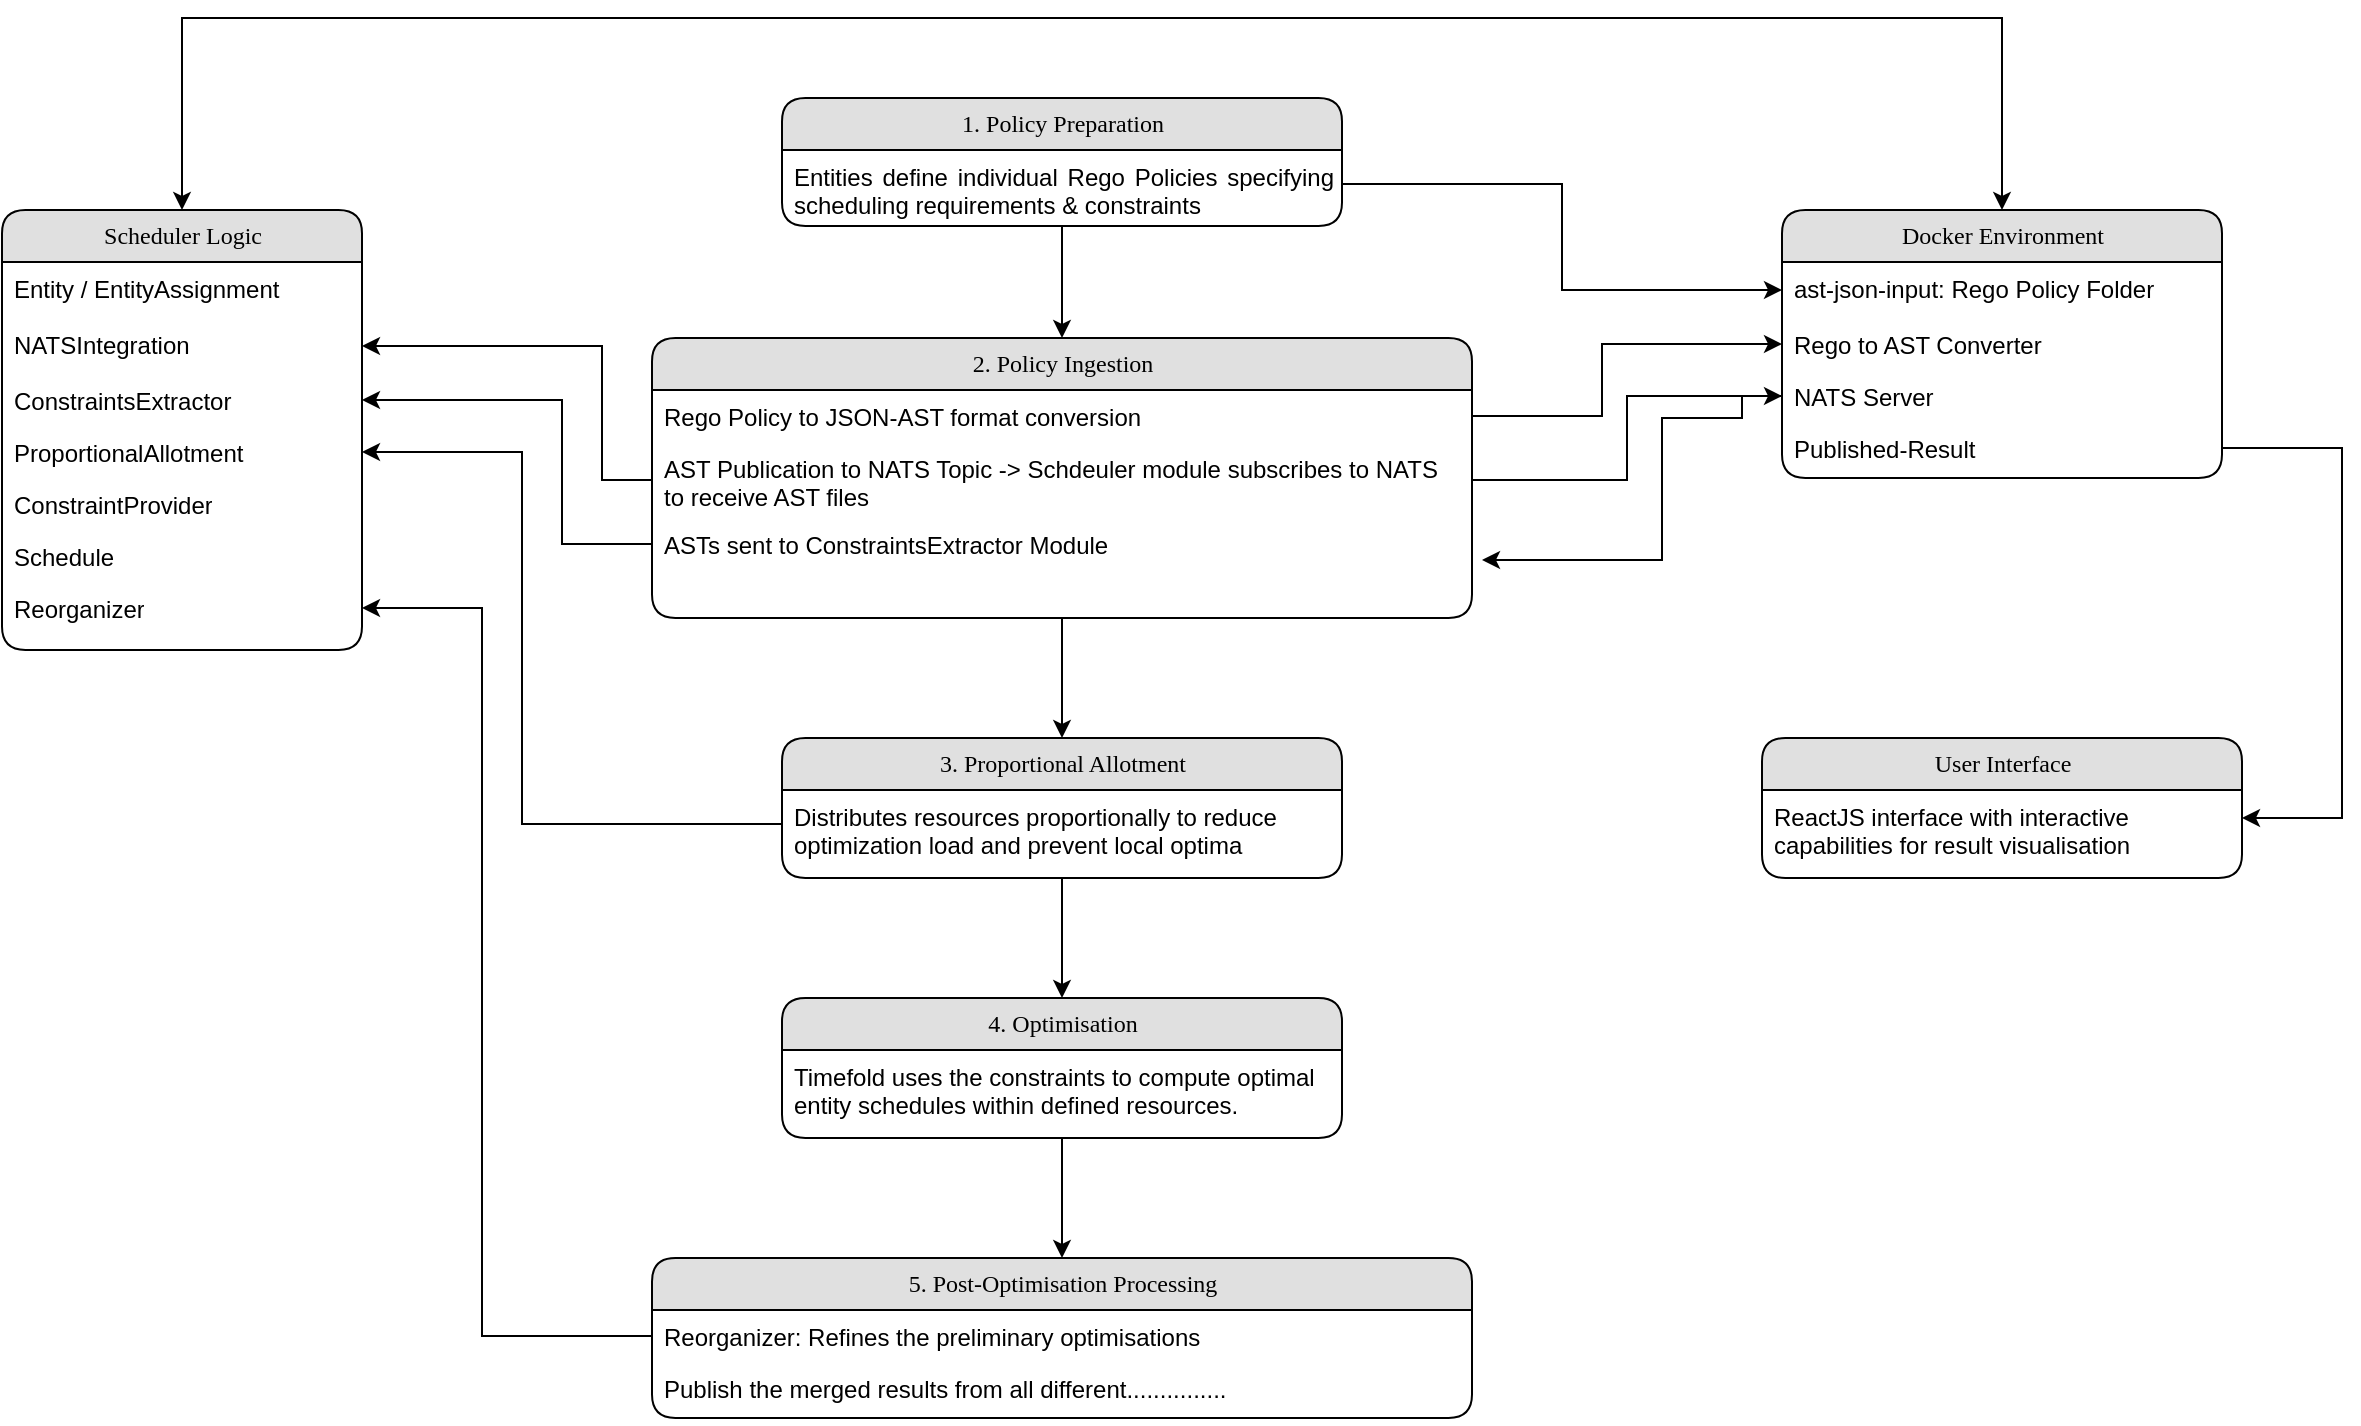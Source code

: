 <mxfile version="28.2.8">
  <diagram name="Page-1" id="b520641d-4fe3-3701-9064-5fc419738815">
    <mxGraphModel dx="2437" dy="560" grid="1" gridSize="10" guides="1" tooltips="1" connect="1" arrows="1" fold="1" page="1" pageScale="1" pageWidth="1100" pageHeight="850" background="none" math="0" shadow="0">
      <root>
        <mxCell id="0" />
        <mxCell id="1" parent="0" />
        <mxCell id="-KbWBbQdz_c7JnVmxP02-10" style="edgeStyle=orthogonalEdgeStyle;rounded=0;orthogonalLoop=1;jettySize=auto;html=1;entryX=0.5;entryY=0;entryDx=0;entryDy=0;" edge="1" parent="1" source="21ea969265ad0168-6" target="21ea969265ad0168-10">
          <mxGeometry relative="1" as="geometry" />
        </mxCell>
        <mxCell id="21ea969265ad0168-6" value="1. Policy Preparation" style="swimlane;html=1;fontStyle=0;childLayout=stackLayout;horizontal=1;startSize=26;fillColor=#e0e0e0;horizontalStack=0;resizeParent=1;resizeLast=0;collapsible=1;marginBottom=0;swimlaneFillColor=#ffffff;align=center;rounded=1;shadow=0;comic=0;labelBackgroundColor=none;strokeWidth=1;fontFamily=Verdana;fontSize=12" parent="1" vertex="1">
          <mxGeometry x="280" y="60" width="280" height="64" as="geometry" />
        </mxCell>
        <mxCell id="21ea969265ad0168-7" value="&lt;div style=&quot;text-align: justify;&quot;&gt;&lt;span style=&quot;background-color: transparent; color: light-dark(rgb(0, 0, 0), rgb(255, 255, 255));&quot;&gt;Entities define individual Rego Policies specifying scheduling requirements &amp;amp; constraints&lt;/span&gt;&lt;/div&gt;" style="text;html=1;strokeColor=none;fillColor=none;spacingLeft=4;spacingRight=4;whiteSpace=wrap;overflow=hidden;rotatable=0;points=[[0,0.5],[1,0.5]];portConstraint=eastwest;" parent="21ea969265ad0168-6" vertex="1">
          <mxGeometry y="26" width="280" height="34" as="geometry" />
        </mxCell>
        <mxCell id="-KbWBbQdz_c7JnVmxP02-32" style="edgeStyle=orthogonalEdgeStyle;rounded=0;orthogonalLoop=1;jettySize=auto;html=1;entryX=0.5;entryY=0;entryDx=0;entryDy=0;" edge="1" parent="1" source="21ea969265ad0168-10" target="-KbWBbQdz_c7JnVmxP02-28">
          <mxGeometry relative="1" as="geometry" />
        </mxCell>
        <mxCell id="21ea969265ad0168-10" value="2. Policy Ingestion" style="swimlane;html=1;fontStyle=0;childLayout=stackLayout;horizontal=1;startSize=26;fillColor=#e0e0e0;horizontalStack=0;resizeParent=1;resizeLast=0;collapsible=1;marginBottom=0;swimlaneFillColor=#ffffff;align=center;rounded=1;shadow=0;comic=0;labelBackgroundColor=none;strokeWidth=1;fontFamily=Verdana;fontSize=12" parent="1" vertex="1">
          <mxGeometry x="215" y="180" width="410" height="140" as="geometry" />
        </mxCell>
        <mxCell id="21ea969265ad0168-11" value="Rego Policy to JSON-AST format conversion&amp;nbsp;" style="text;html=1;strokeColor=none;fillColor=none;spacingLeft=4;spacingRight=4;whiteSpace=wrap;overflow=hidden;rotatable=0;points=[[0,0.5],[1,0.5]];portConstraint=eastwest;" parent="21ea969265ad0168-10" vertex="1">
          <mxGeometry y="26" width="410" height="26" as="geometry" />
        </mxCell>
        <mxCell id="21ea969265ad0168-12" value="AST Publication to NATS Topic -&amp;gt; Schdeuler module subscribes to NATS to receive AST files" style="text;html=1;strokeColor=none;fillColor=none;spacingLeft=4;spacingRight=4;whiteSpace=wrap;overflow=hidden;rotatable=0;points=[[0,0.5],[1,0.5]];portConstraint=eastwest;" parent="21ea969265ad0168-10" vertex="1">
          <mxGeometry y="52" width="410" height="38" as="geometry" />
        </mxCell>
        <mxCell id="21ea969265ad0168-13" value="ASTs sent to ConstraintsExtractor Module" style="text;html=1;strokeColor=none;fillColor=none;spacingLeft=4;spacingRight=4;whiteSpace=wrap;overflow=hidden;rotatable=0;points=[[0,0.5],[1,0.5]];portConstraint=eastwest;" parent="21ea969265ad0168-10" vertex="1">
          <mxGeometry y="90" width="410" height="26" as="geometry" />
        </mxCell>
        <mxCell id="-KbWBbQdz_c7JnVmxP02-23" style="edgeStyle=orthogonalEdgeStyle;rounded=0;orthogonalLoop=1;jettySize=auto;html=1;exitX=0.5;exitY=0;exitDx=0;exitDy=0;startArrow=classic;startFill=1;" edge="1" parent="1" source="-KbWBbQdz_c7JnVmxP02-15" target="21ea969265ad0168-22">
          <mxGeometry relative="1" as="geometry">
            <Array as="points">
              <mxPoint x="-20" y="20" />
              <mxPoint x="890" y="20" />
            </Array>
          </mxGeometry>
        </mxCell>
        <mxCell id="21ea969265ad0168-22" value="Docker Environment" style="swimlane;html=1;fontStyle=0;childLayout=stackLayout;horizontal=1;startSize=26;fillColor=#e0e0e0;horizontalStack=0;resizeParent=1;resizeLast=0;collapsible=1;marginBottom=0;swimlaneFillColor=#ffffff;align=center;rounded=1;shadow=0;comic=0;labelBackgroundColor=none;strokeWidth=1;fontFamily=Verdana;fontSize=12" parent="1" vertex="1">
          <mxGeometry x="780" y="116" width="220" height="134" as="geometry" />
        </mxCell>
        <mxCell id="21ea969265ad0168-24" value="ast-json-input: Rego Policy Folder" style="text;html=1;strokeColor=none;fillColor=none;spacingLeft=4;spacingRight=4;whiteSpace=wrap;overflow=hidden;rotatable=0;points=[[0,0.5],[1,0.5]];portConstraint=eastwest;" parent="21ea969265ad0168-22" vertex="1">
          <mxGeometry y="26" width="220" height="28" as="geometry" />
        </mxCell>
        <mxCell id="21ea969265ad0168-23" value="Rego to AST Converter" style="text;html=1;strokeColor=none;fillColor=none;spacingLeft=4;spacingRight=4;whiteSpace=wrap;overflow=hidden;rotatable=0;points=[[0,0.5],[1,0.5]];portConstraint=eastwest;" parent="21ea969265ad0168-22" vertex="1">
          <mxGeometry y="54" width="220" height="26" as="geometry" />
        </mxCell>
        <mxCell id="-KbWBbQdz_c7JnVmxP02-12" value="NATS Server" style="text;html=1;strokeColor=none;fillColor=none;spacingLeft=4;spacingRight=4;whiteSpace=wrap;overflow=hidden;rotatable=0;points=[[0,0.5],[1,0.5]];portConstraint=eastwest;" vertex="1" parent="21ea969265ad0168-22">
          <mxGeometry y="80" width="220" height="26" as="geometry" />
        </mxCell>
        <mxCell id="-KbWBbQdz_c7JnVmxP02-58" value="Published-Result" style="text;html=1;strokeColor=none;fillColor=none;spacingLeft=4;spacingRight=4;whiteSpace=wrap;overflow=hidden;rotatable=0;points=[[0,0.5],[1,0.5]];portConstraint=eastwest;" vertex="1" parent="21ea969265ad0168-22">
          <mxGeometry y="106" width="220" height="26" as="geometry" />
        </mxCell>
        <mxCell id="-KbWBbQdz_c7JnVmxP02-11" style="edgeStyle=orthogonalEdgeStyle;rounded=0;orthogonalLoop=1;jettySize=auto;html=1;entryX=0;entryY=0.5;entryDx=0;entryDy=0;" edge="1" parent="1" source="21ea969265ad0168-7" target="21ea969265ad0168-24">
          <mxGeometry relative="1" as="geometry" />
        </mxCell>
        <mxCell id="-KbWBbQdz_c7JnVmxP02-13" style="edgeStyle=orthogonalEdgeStyle;rounded=0;orthogonalLoop=1;jettySize=auto;html=1;entryX=0;entryY=0.5;entryDx=0;entryDy=0;" edge="1" parent="1" source="21ea969265ad0168-12" target="-KbWBbQdz_c7JnVmxP02-12">
          <mxGeometry relative="1" as="geometry" />
        </mxCell>
        <mxCell id="-KbWBbQdz_c7JnVmxP02-14" style="edgeStyle=orthogonalEdgeStyle;rounded=0;orthogonalLoop=1;jettySize=auto;html=1;entryX=1;entryY=0.5;entryDx=0;entryDy=0;exitX=0;exitY=0.5;exitDx=0;exitDy=0;" edge="1" parent="1" source="-KbWBbQdz_c7JnVmxP02-12">
          <mxGeometry relative="1" as="geometry">
            <mxPoint x="800" y="290" as="sourcePoint" />
            <mxPoint x="630.0" y="291" as="targetPoint" />
            <Array as="points">
              <mxPoint x="760" y="209" />
              <mxPoint x="760" y="220" />
              <mxPoint x="720" y="220" />
              <mxPoint x="720" y="291" />
            </Array>
          </mxGeometry>
        </mxCell>
        <mxCell id="-KbWBbQdz_c7JnVmxP02-15" value="Scheduler Logic" style="swimlane;html=1;fontStyle=0;childLayout=stackLayout;horizontal=1;startSize=26;fillColor=#e0e0e0;horizontalStack=0;resizeParent=1;resizeLast=0;collapsible=1;marginBottom=0;swimlaneFillColor=#ffffff;align=center;rounded=1;shadow=0;comic=0;labelBackgroundColor=none;strokeWidth=1;fontFamily=Verdana;fontSize=12" vertex="1" parent="1">
          <mxGeometry x="-110" y="116" width="180" height="220" as="geometry" />
        </mxCell>
        <mxCell id="-KbWBbQdz_c7JnVmxP02-22" value="Entity / EntityAssignment" style="text;html=1;strokeColor=none;fillColor=none;spacingLeft=4;spacingRight=4;whiteSpace=wrap;overflow=hidden;rotatable=0;points=[[0,0.5],[1,0.5]];portConstraint=eastwest;" vertex="1" parent="-KbWBbQdz_c7JnVmxP02-15">
          <mxGeometry y="26" width="180" height="28" as="geometry" />
        </mxCell>
        <mxCell id="-KbWBbQdz_c7JnVmxP02-16" value="NATSIntegration" style="text;html=1;strokeColor=none;fillColor=none;spacingLeft=4;spacingRight=4;whiteSpace=wrap;overflow=hidden;rotatable=0;points=[[0,0.5],[1,0.5]];portConstraint=eastwest;" vertex="1" parent="-KbWBbQdz_c7JnVmxP02-15">
          <mxGeometry y="54" width="180" height="28" as="geometry" />
        </mxCell>
        <mxCell id="-KbWBbQdz_c7JnVmxP02-19" value="ConstraintsExtractor" style="text;html=1;strokeColor=none;fillColor=none;spacingLeft=4;spacingRight=4;whiteSpace=wrap;overflow=hidden;rotatable=0;points=[[0,0.5],[1,0.5]];portConstraint=eastwest;" vertex="1" parent="-KbWBbQdz_c7JnVmxP02-15">
          <mxGeometry y="82" width="180" height="26" as="geometry" />
        </mxCell>
        <mxCell id="-KbWBbQdz_c7JnVmxP02-17" value="ProportionalAllotment" style="text;html=1;strokeColor=none;fillColor=none;spacingLeft=4;spacingRight=4;whiteSpace=wrap;overflow=hidden;rotatable=0;points=[[0,0.5],[1,0.5]];portConstraint=eastwest;" vertex="1" parent="-KbWBbQdz_c7JnVmxP02-15">
          <mxGeometry y="108" width="180" height="26" as="geometry" />
        </mxCell>
        <mxCell id="-KbWBbQdz_c7JnVmxP02-18" value="ConstraintProvider" style="text;html=1;strokeColor=none;fillColor=none;spacingLeft=4;spacingRight=4;whiteSpace=wrap;overflow=hidden;rotatable=0;points=[[0,0.5],[1,0.5]];portConstraint=eastwest;" vertex="1" parent="-KbWBbQdz_c7JnVmxP02-15">
          <mxGeometry y="134" width="180" height="26" as="geometry" />
        </mxCell>
        <mxCell id="-KbWBbQdz_c7JnVmxP02-20" value="Schedule" style="text;html=1;strokeColor=none;fillColor=none;spacingLeft=4;spacingRight=4;whiteSpace=wrap;overflow=hidden;rotatable=0;points=[[0,0.5],[1,0.5]];portConstraint=eastwest;" vertex="1" parent="-KbWBbQdz_c7JnVmxP02-15">
          <mxGeometry y="160" width="180" height="26" as="geometry" />
        </mxCell>
        <mxCell id="-KbWBbQdz_c7JnVmxP02-21" value="Reorganizer" style="text;html=1;strokeColor=none;fillColor=none;spacingLeft=4;spacingRight=4;whiteSpace=wrap;overflow=hidden;rotatable=0;points=[[0,0.5],[1,0.5]];portConstraint=eastwest;" vertex="1" parent="-KbWBbQdz_c7JnVmxP02-15">
          <mxGeometry y="186" width="180" height="26" as="geometry" />
        </mxCell>
        <mxCell id="-KbWBbQdz_c7JnVmxP02-55" style="edgeStyle=orthogonalEdgeStyle;rounded=0;orthogonalLoop=1;jettySize=auto;html=1;entryX=0.5;entryY=0;entryDx=0;entryDy=0;" edge="1" parent="1" source="-KbWBbQdz_c7JnVmxP02-28" target="-KbWBbQdz_c7JnVmxP02-53">
          <mxGeometry relative="1" as="geometry" />
        </mxCell>
        <mxCell id="-KbWBbQdz_c7JnVmxP02-28" value="3. Proportional Allotment" style="swimlane;html=1;fontStyle=0;childLayout=stackLayout;horizontal=1;startSize=26;fillColor=#e0e0e0;horizontalStack=0;resizeParent=1;resizeLast=0;collapsible=1;marginBottom=0;swimlaneFillColor=#ffffff;align=center;rounded=1;shadow=0;comic=0;labelBackgroundColor=none;strokeWidth=1;fontFamily=Verdana;fontSize=12" vertex="1" parent="1">
          <mxGeometry x="280" y="380" width="280" height="70" as="geometry" />
        </mxCell>
        <mxCell id="-KbWBbQdz_c7JnVmxP02-29" value="Distributes resources proportionally to reduce optimization load and prevent local optima" style="text;html=1;strokeColor=none;fillColor=none;spacingLeft=4;spacingRight=4;whiteSpace=wrap;overflow=hidden;rotatable=0;points=[[0,0.5],[1,0.5]];portConstraint=eastwest;" vertex="1" parent="-KbWBbQdz_c7JnVmxP02-28">
          <mxGeometry y="26" width="280" height="34" as="geometry" />
        </mxCell>
        <mxCell id="-KbWBbQdz_c7JnVmxP02-37" style="edgeStyle=orthogonalEdgeStyle;rounded=0;orthogonalLoop=1;jettySize=auto;html=1;entryX=0;entryY=0.5;entryDx=0;entryDy=0;" edge="1" parent="1" source="21ea969265ad0168-11" target="21ea969265ad0168-23">
          <mxGeometry relative="1" as="geometry">
            <Array as="points">
              <mxPoint x="690" y="219" />
              <mxPoint x="690" y="183" />
            </Array>
          </mxGeometry>
        </mxCell>
        <mxCell id="-KbWBbQdz_c7JnVmxP02-38" style="edgeStyle=orthogonalEdgeStyle;rounded=0;orthogonalLoop=1;jettySize=auto;html=1;entryX=1;entryY=0.5;entryDx=0;entryDy=0;" edge="1" parent="1" source="-KbWBbQdz_c7JnVmxP02-29" target="-KbWBbQdz_c7JnVmxP02-17">
          <mxGeometry relative="1" as="geometry">
            <Array as="points">
              <mxPoint x="150" y="423" />
              <mxPoint x="150" y="237" />
            </Array>
          </mxGeometry>
        </mxCell>
        <mxCell id="-KbWBbQdz_c7JnVmxP02-45" style="edgeStyle=orthogonalEdgeStyle;rounded=0;orthogonalLoop=1;jettySize=auto;html=1;entryX=1;entryY=0.5;entryDx=0;entryDy=0;" edge="1" parent="1" source="21ea969265ad0168-12" target="-KbWBbQdz_c7JnVmxP02-16">
          <mxGeometry relative="1" as="geometry">
            <Array as="points">
              <mxPoint x="190" y="251" />
              <mxPoint x="190" y="184" />
            </Array>
          </mxGeometry>
        </mxCell>
        <mxCell id="-KbWBbQdz_c7JnVmxP02-46" style="edgeStyle=orthogonalEdgeStyle;rounded=0;orthogonalLoop=1;jettySize=auto;html=1;entryX=1;entryY=0.5;entryDx=0;entryDy=0;" edge="1" parent="1" source="21ea969265ad0168-13" target="-KbWBbQdz_c7JnVmxP02-19">
          <mxGeometry relative="1" as="geometry">
            <Array as="points">
              <mxPoint x="170" y="283" />
              <mxPoint x="170" y="211" />
            </Array>
          </mxGeometry>
        </mxCell>
        <mxCell id="-KbWBbQdz_c7JnVmxP02-47" value="5. Post-Optimisation Processing" style="swimlane;html=1;fontStyle=0;childLayout=stackLayout;horizontal=1;startSize=26;fillColor=#e0e0e0;horizontalStack=0;resizeParent=1;resizeLast=0;collapsible=1;marginBottom=0;swimlaneFillColor=#ffffff;align=center;rounded=1;shadow=0;comic=0;labelBackgroundColor=none;strokeWidth=1;fontFamily=Verdana;fontSize=12" vertex="1" parent="1">
          <mxGeometry x="215" y="640" width="410" height="80" as="geometry" />
        </mxCell>
        <mxCell id="-KbWBbQdz_c7JnVmxP02-48" value="Reorganizer: Refines the preliminary optimisations" style="text;html=1;strokeColor=none;fillColor=none;spacingLeft=4;spacingRight=4;whiteSpace=wrap;overflow=hidden;rotatable=0;points=[[0,0.5],[1,0.5]];portConstraint=eastwest;" vertex="1" parent="-KbWBbQdz_c7JnVmxP02-47">
          <mxGeometry y="26" width="410" height="26" as="geometry" />
        </mxCell>
        <mxCell id="-KbWBbQdz_c7JnVmxP02-49" value="Publish the merged results from all different..............." style="text;html=1;strokeColor=none;fillColor=none;spacingLeft=4;spacingRight=4;whiteSpace=wrap;overflow=hidden;rotatable=0;points=[[0,0.5],[1,0.5]];portConstraint=eastwest;" vertex="1" parent="-KbWBbQdz_c7JnVmxP02-47">
          <mxGeometry y="52" width="410" height="28" as="geometry" />
        </mxCell>
        <mxCell id="-KbWBbQdz_c7JnVmxP02-56" style="edgeStyle=orthogonalEdgeStyle;rounded=0;orthogonalLoop=1;jettySize=auto;html=1;entryX=0.5;entryY=0;entryDx=0;entryDy=0;" edge="1" parent="1" source="-KbWBbQdz_c7JnVmxP02-53" target="-KbWBbQdz_c7JnVmxP02-47">
          <mxGeometry relative="1" as="geometry" />
        </mxCell>
        <mxCell id="-KbWBbQdz_c7JnVmxP02-53" value="4. Optimisation" style="swimlane;html=1;fontStyle=0;childLayout=stackLayout;horizontal=1;startSize=26;fillColor=#e0e0e0;horizontalStack=0;resizeParent=1;resizeLast=0;collapsible=1;marginBottom=0;swimlaneFillColor=#ffffff;align=center;rounded=1;shadow=0;comic=0;labelBackgroundColor=none;strokeWidth=1;fontFamily=Verdana;fontSize=12" vertex="1" parent="1">
          <mxGeometry x="280" y="510" width="280" height="70" as="geometry" />
        </mxCell>
        <mxCell id="-KbWBbQdz_c7JnVmxP02-54" value="Timefold uses the constraints to compute optimal entity schedules within defined resources." style="text;html=1;strokeColor=none;fillColor=none;spacingLeft=4;spacingRight=4;whiteSpace=wrap;overflow=hidden;rotatable=0;points=[[0,0.5],[1,0.5]];portConstraint=eastwest;" vertex="1" parent="-KbWBbQdz_c7JnVmxP02-53">
          <mxGeometry y="26" width="280" height="34" as="geometry" />
        </mxCell>
        <mxCell id="-KbWBbQdz_c7JnVmxP02-57" style="edgeStyle=orthogonalEdgeStyle;rounded=0;orthogonalLoop=1;jettySize=auto;html=1;entryX=1;entryY=0.5;entryDx=0;entryDy=0;" edge="1" parent="1" source="-KbWBbQdz_c7JnVmxP02-48" target="-KbWBbQdz_c7JnVmxP02-21">
          <mxGeometry relative="1" as="geometry">
            <Array as="points">
              <mxPoint x="130" y="679" />
              <mxPoint x="130" y="315" />
            </Array>
          </mxGeometry>
        </mxCell>
        <mxCell id="-KbWBbQdz_c7JnVmxP02-59" value="User Interface" style="swimlane;html=1;fontStyle=0;childLayout=stackLayout;horizontal=1;startSize=26;fillColor=#e0e0e0;horizontalStack=0;resizeParent=1;resizeLast=0;collapsible=1;marginBottom=0;swimlaneFillColor=#ffffff;align=center;rounded=1;shadow=0;comic=0;labelBackgroundColor=none;strokeWidth=1;fontFamily=Verdana;fontSize=12" vertex="1" parent="1">
          <mxGeometry x="770" y="380" width="240" height="70" as="geometry" />
        </mxCell>
        <mxCell id="-KbWBbQdz_c7JnVmxP02-60" value="ReactJS interface with interactive capabilities for result visualisation" style="text;html=1;strokeColor=none;fillColor=none;spacingLeft=4;spacingRight=4;whiteSpace=wrap;overflow=hidden;rotatable=0;points=[[0,0.5],[1,0.5]];portConstraint=eastwest;" vertex="1" parent="-KbWBbQdz_c7JnVmxP02-59">
          <mxGeometry y="26" width="240" height="44" as="geometry" />
        </mxCell>
        <mxCell id="-KbWBbQdz_c7JnVmxP02-67" style="edgeStyle=orthogonalEdgeStyle;rounded=0;orthogonalLoop=1;jettySize=auto;html=1;entryX=1;entryY=0.318;entryDx=0;entryDy=0;entryPerimeter=0;" edge="1" parent="1" source="-KbWBbQdz_c7JnVmxP02-58" target="-KbWBbQdz_c7JnVmxP02-60">
          <mxGeometry relative="1" as="geometry">
            <Array as="points">
              <mxPoint x="1060" y="235" />
              <mxPoint x="1060" y="420" />
            </Array>
          </mxGeometry>
        </mxCell>
      </root>
    </mxGraphModel>
  </diagram>
</mxfile>

